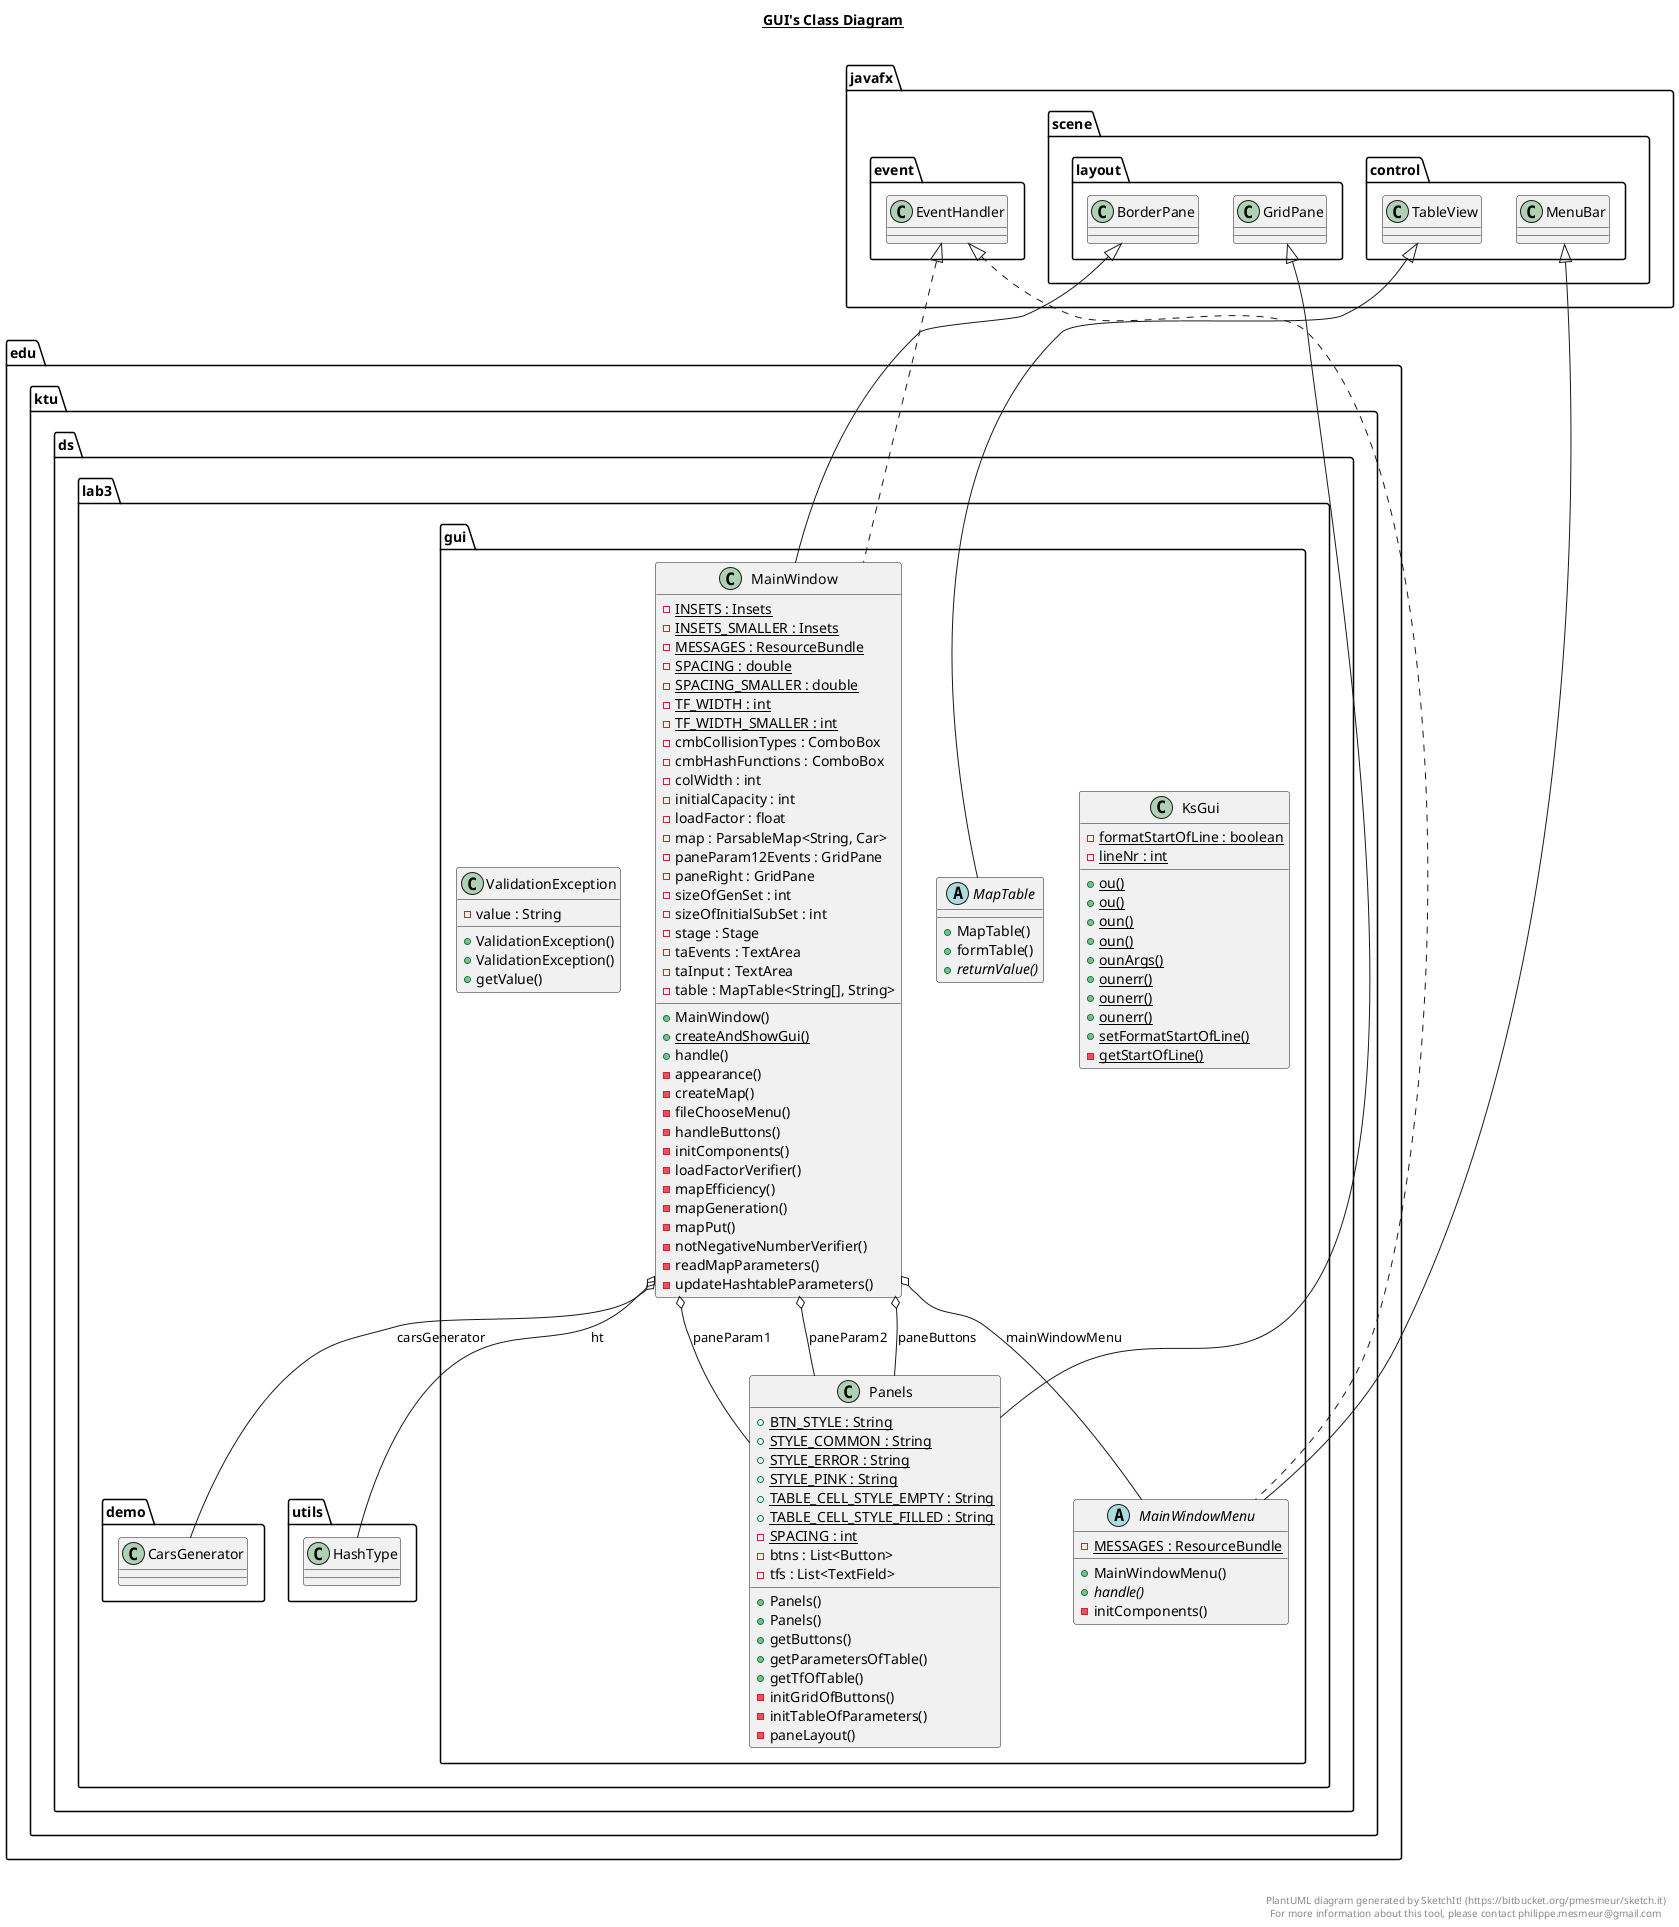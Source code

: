 @startuml

title __GUI's Class Diagram__\n

  namespace edu.ktu.ds.lab3.gui {
    class edu.ktu.ds.lab3.gui.KsGui {
        {static} - formatStartOfLine : boolean
        {static} - lineNr : int
        {static} + ou()
        {static} + ou()
        {static} + oun()
        {static} + oun()
        {static} + ounArgs()
        {static} + ounerr()
        {static} + ounerr()
        {static} + ounerr()
        {static} + setFormatStartOfLine()
        {static} - getStartOfLine()
    }
  }
  

  namespace edu.ktu.ds.lab3.gui {
    class edu.ktu.ds.lab3.gui.MainWindow {
        {static} - INSETS : Insets
        {static} - INSETS_SMALLER : Insets
        {static} - MESSAGES : ResourceBundle
        {static} - SPACING : double
        {static} - SPACING_SMALLER : double
        {static} - TF_WIDTH : int
        {static} - TF_WIDTH_SMALLER : int
        - cmbCollisionTypes : ComboBox
        - cmbHashFunctions : ComboBox
        - colWidth : int
        - initialCapacity : int
        - loadFactor : float
        - map : ParsableMap<String, Car>
        - paneParam12Events : GridPane
        - paneRight : GridPane
        - sizeOfGenSet : int
        - sizeOfInitialSubSet : int
        - stage : Stage
        - taEvents : TextArea
        - taInput : TextArea
        - table : MapTable<String[], String>
        + MainWindow()
        {static} + createAndShowGui()
        + handle()
        - appearance()
        - createMap()
        - fileChooseMenu()
        - handleButtons()
        - initComponents()
        - loadFactorVerifier()
        - mapEfficiency()
        - mapGeneration()
        - mapPut()
        - notNegativeNumberVerifier()
        - readMapParameters()
        - updateHashtableParameters()
    }
  }
  

  namespace edu.ktu.ds.lab3.gui {
    abstract class edu.ktu.ds.lab3.gui.MainWindowMenu {
        {static} - MESSAGES : ResourceBundle
        + MainWindowMenu()
        {abstract} + handle()
        - initComponents()
    }
  }
  

  namespace edu.ktu.ds.lab3.gui {
    abstract class edu.ktu.ds.lab3.gui.MapTable {
        + MapTable()
        + formTable()
        {abstract} + returnValue()
    }
  }
  

  namespace edu.ktu.ds.lab3.gui {
    class edu.ktu.ds.lab3.gui.Panels {
        {static} + BTN_STYLE : String
        {static} + STYLE_COMMON : String
        {static} + STYLE_ERROR : String
        {static} + STYLE_PINK : String
        {static} + TABLE_CELL_STYLE_EMPTY : String
        {static} + TABLE_CELL_STYLE_FILLED : String
        {static} - SPACING : int
        - btns : List<Button>
        - tfs : List<TextField>
        + Panels()
        + Panels()
        + getButtons()
        + getParametersOfTable()
        + getTfOfTable()
        - initGridOfButtons()
        - initTableOfParameters()
        - paneLayout()
    }
  }
  

  namespace edu.ktu.ds.lab3.gui {
    class edu.ktu.ds.lab3.gui.ValidationException {
        - value : String
        + ValidationException()
        + ValidationException()
        + getValue()
    }
  }
  

  edu.ktu.ds.lab3.gui.MainWindow .up.|> javafx.event.EventHandler
  edu.ktu.ds.lab3.gui.MainWindow -up-|> javafx.scene.layout.BorderPane
  edu.ktu.ds.lab3.gui.MainWindow o-- edu.ktu.ds.lab3.demo.CarsGenerator : carsGenerator
  edu.ktu.ds.lab3.gui.MainWindow o-- edu.ktu.ds.lab3.utils.HashType : ht
  edu.ktu.ds.lab3.gui.MainWindow o-- edu.ktu.ds.lab3.gui.MainWindowMenu : mainWindowMenu
  edu.ktu.ds.lab3.gui.MainWindow o-- edu.ktu.ds.lab3.gui.Panels : paneButtons
  edu.ktu.ds.lab3.gui.MainWindow o-- edu.ktu.ds.lab3.gui.Panels : paneParam1
  edu.ktu.ds.lab3.gui.MainWindow o-- edu.ktu.ds.lab3.gui.Panels : paneParam2
  edu.ktu.ds.lab3.gui.MainWindowMenu .up.|> javafx.event.EventHandler
  edu.ktu.ds.lab3.gui.MainWindowMenu -up-|> javafx.scene.control.MenuBar
  edu.ktu.ds.lab3.gui.MapTable -up-|> javafx.scene.control.TableView
  edu.ktu.ds.lab3.gui.Panels -up-|> javafx.scene.layout.GridPane


right footer


PlantUML diagram generated by SketchIt! (https://bitbucket.org/pmesmeur/sketch.it)
For more information about this tool, please contact philippe.mesmeur@gmail.com
endfooter

@enduml

